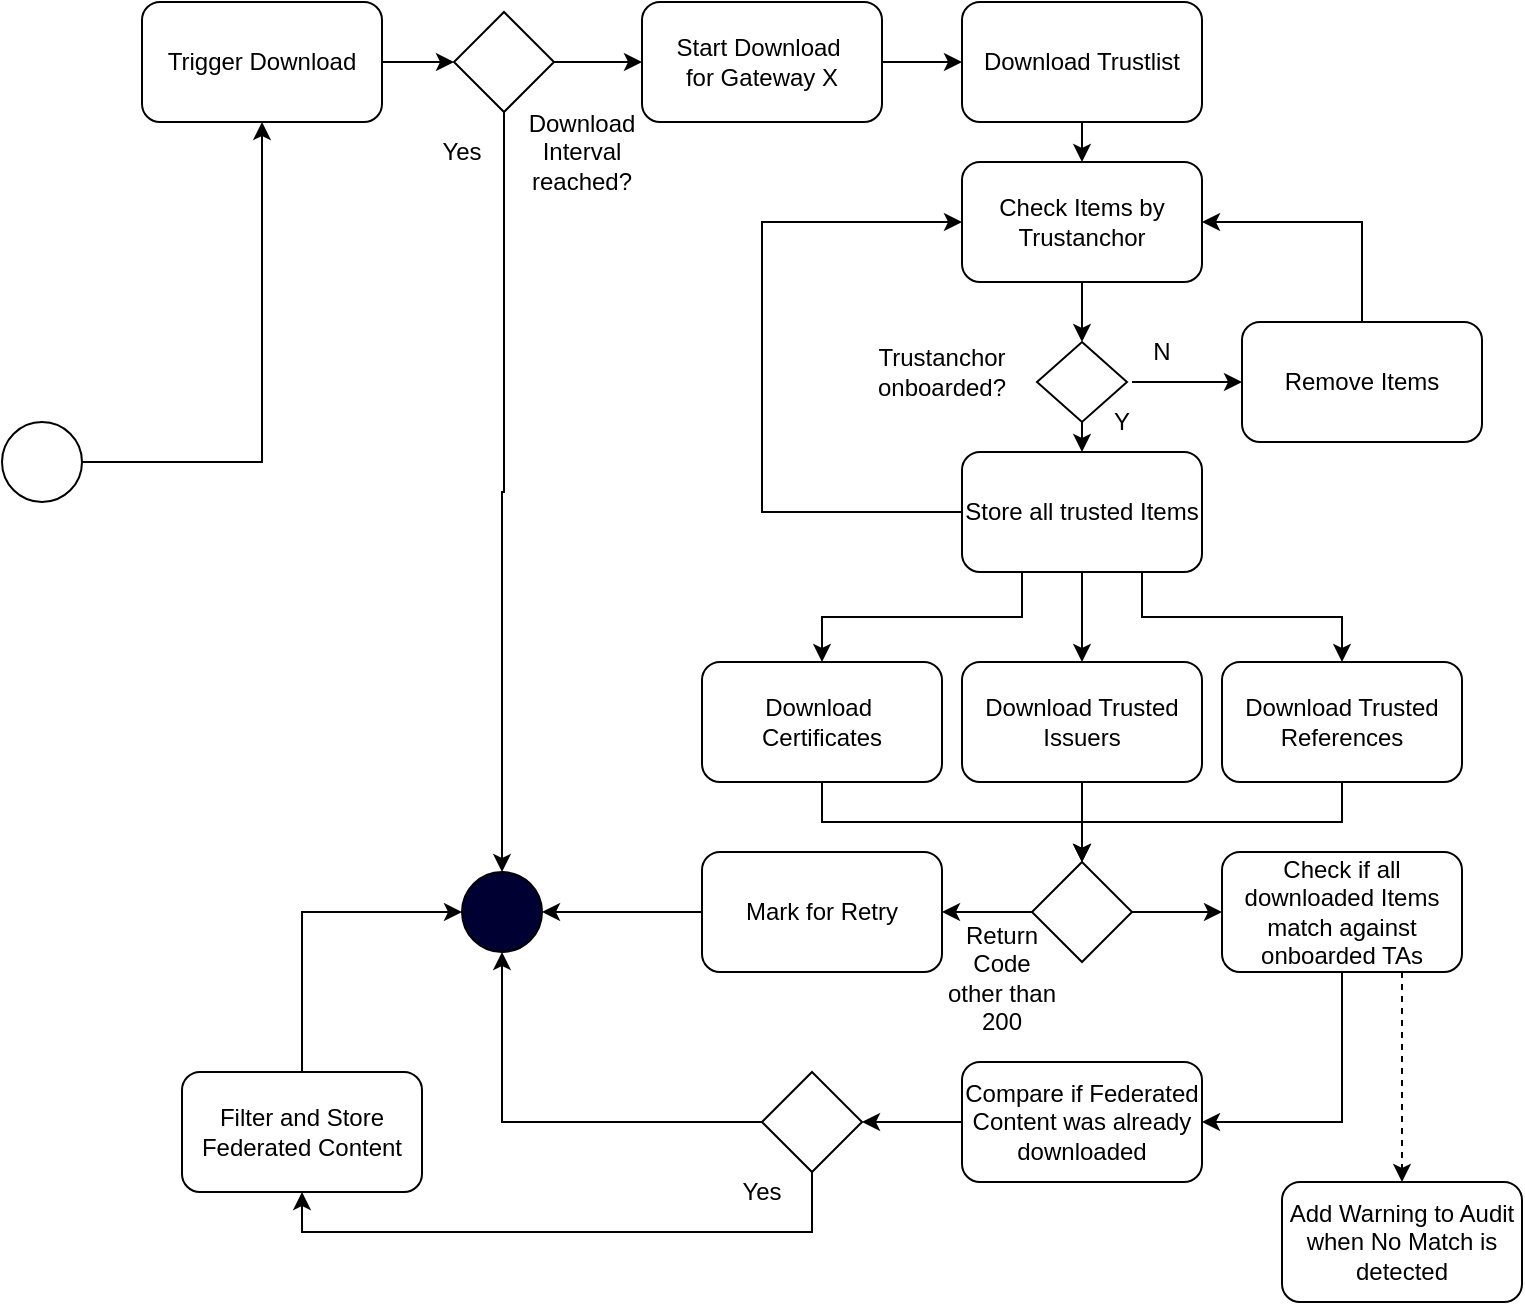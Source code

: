 <mxfile version="16.2.7" type="google"><diagram id="RFlJVrRhrG6qRZOY0fMM" name="Page-1"><mxGraphModel dx="2062" dy="2323" grid="1" gridSize="10" guides="1" tooltips="1" connect="1" arrows="1" fold="1" page="1" pageScale="1" pageWidth="827" pageHeight="1169" math="0" shadow="0"><root><mxCell id="0"/><mxCell id="1" parent="0"/><mxCell id="Le7IP6PsiYlmXmQJx_VC-5" value="" style="edgeStyle=orthogonalEdgeStyle;rounded=0;orthogonalLoop=1;jettySize=auto;html=1;" parent="1" source="Le7IP6PsiYlmXmQJx_VC-1" target="Le7IP6PsiYlmXmQJx_VC-4" edge="1"><mxGeometry relative="1" as="geometry"/></mxCell><mxCell id="Le7IP6PsiYlmXmQJx_VC-1" value="Trigger Download" style="rounded=1;whiteSpace=wrap;html=1;" parent="1" vertex="1"><mxGeometry x="120" y="-80" width="120" height="60" as="geometry"/></mxCell><mxCell id="HWcYOZHT2992aJy9m0st-2" style="edgeStyle=orthogonalEdgeStyle;rounded=0;orthogonalLoop=1;jettySize=auto;html=1;exitX=1;exitY=0.5;exitDx=0;exitDy=0;entryX=0;entryY=0.5;entryDx=0;entryDy=0;" parent="1" source="Le7IP6PsiYlmXmQJx_VC-2" target="HWcYOZHT2992aJy9m0st-1" edge="1"><mxGeometry relative="1" as="geometry"/></mxCell><mxCell id="Le7IP6PsiYlmXmQJx_VC-2" value="Start Download&amp;nbsp;&lt;br&gt;for Gateway X" style="rounded=1;whiteSpace=wrap;html=1;" parent="1" vertex="1"><mxGeometry x="370" y="-80" width="120" height="60" as="geometry"/></mxCell><mxCell id="Le7IP6PsiYlmXmQJx_VC-6" value="" style="edgeStyle=orthogonalEdgeStyle;rounded=0;orthogonalLoop=1;jettySize=auto;html=1;" parent="1" source="Le7IP6PsiYlmXmQJx_VC-3" target="Le7IP6PsiYlmXmQJx_VC-1" edge="1"><mxGeometry relative="1" as="geometry"/></mxCell><mxCell id="Le7IP6PsiYlmXmQJx_VC-3" value="" style="ellipse;whiteSpace=wrap;html=1;aspect=fixed;" parent="1" vertex="1"><mxGeometry x="50" y="130" width="40" height="40" as="geometry"/></mxCell><mxCell id="Le7IP6PsiYlmXmQJx_VC-7" value="" style="edgeStyle=orthogonalEdgeStyle;rounded=0;orthogonalLoop=1;jettySize=auto;html=1;entryX=0;entryY=0.5;entryDx=0;entryDy=0;" parent="1" source="Le7IP6PsiYlmXmQJx_VC-4" target="Le7IP6PsiYlmXmQJx_VC-2" edge="1"><mxGeometry relative="1" as="geometry"/></mxCell><mxCell id="Le7IP6PsiYlmXmQJx_VC-11" style="edgeStyle=orthogonalEdgeStyle;rounded=0;orthogonalLoop=1;jettySize=auto;html=1;exitX=0.5;exitY=1;exitDx=0;exitDy=0;entryX=0.5;entryY=0;entryDx=0;entryDy=0;" parent="1" source="Le7IP6PsiYlmXmQJx_VC-4" target="Le7IP6PsiYlmXmQJx_VC-10" edge="1"><mxGeometry relative="1" as="geometry"/></mxCell><mxCell id="Le7IP6PsiYlmXmQJx_VC-4" value="" style="rhombus;whiteSpace=wrap;html=1;" parent="1" vertex="1"><mxGeometry x="276" y="-75" width="50" height="50" as="geometry"/></mxCell><mxCell id="Le7IP6PsiYlmXmQJx_VC-8" value="Download Interval reached?" style="text;html=1;strokeColor=none;fillColor=none;align=center;verticalAlign=middle;whiteSpace=wrap;rounded=0;" parent="1" vertex="1"><mxGeometry x="310" y="-20" width="60" height="30" as="geometry"/></mxCell><mxCell id="Le7IP6PsiYlmXmQJx_VC-10" value="" style="ellipse;whiteSpace=wrap;html=1;aspect=fixed;fillColor=#000033;" parent="1" vertex="1"><mxGeometry x="280" y="355" width="40" height="40" as="geometry"/></mxCell><mxCell id="Le7IP6PsiYlmXmQJx_VC-20" style="edgeStyle=orthogonalEdgeStyle;rounded=0;orthogonalLoop=1;jettySize=auto;html=1;exitX=0.5;exitY=1;exitDx=0;exitDy=0;entryX=0.5;entryY=0;entryDx=0;entryDy=0;" parent="1" source="Le7IP6PsiYlmXmQJx_VC-12" target="Le7IP6PsiYlmXmQJx_VC-19" edge="1"><mxGeometry relative="1" as="geometry"/></mxCell><mxCell id="Le7IP6PsiYlmXmQJx_VC-12" value="Download&amp;nbsp;&lt;br&gt;Certificates" style="rounded=1;whiteSpace=wrap;html=1;fillColor=#FFFFFF;" parent="1" vertex="1"><mxGeometry x="400" y="250" width="120" height="60" as="geometry"/></mxCell><mxCell id="Le7IP6PsiYlmXmQJx_VC-21" style="edgeStyle=orthogonalEdgeStyle;rounded=0;orthogonalLoop=1;jettySize=auto;html=1;exitX=0.5;exitY=1;exitDx=0;exitDy=0;entryX=0.5;entryY=0;entryDx=0;entryDy=0;" parent="1" source="Le7IP6PsiYlmXmQJx_VC-14" target="Le7IP6PsiYlmXmQJx_VC-19" edge="1"><mxGeometry relative="1" as="geometry"/></mxCell><mxCell id="Le7IP6PsiYlmXmQJx_VC-14" value="Download Trusted Issuers" style="rounded=1;whiteSpace=wrap;html=1;fillColor=#FFFFFF;" parent="1" vertex="1"><mxGeometry x="530" y="250" width="120" height="60" as="geometry"/></mxCell><mxCell id="Le7IP6PsiYlmXmQJx_VC-22" style="edgeStyle=orthogonalEdgeStyle;rounded=0;orthogonalLoop=1;jettySize=auto;html=1;exitX=0.5;exitY=1;exitDx=0;exitDy=0;entryX=0.5;entryY=0;entryDx=0;entryDy=0;" parent="1" source="Le7IP6PsiYlmXmQJx_VC-17" target="Le7IP6PsiYlmXmQJx_VC-19" edge="1"><mxGeometry relative="1" as="geometry"/></mxCell><mxCell id="Le7IP6PsiYlmXmQJx_VC-17" value="Download Trusted References" style="rounded=1;whiteSpace=wrap;html=1;fillColor=#FFFFFF;" parent="1" vertex="1"><mxGeometry x="660" y="250" width="120" height="60" as="geometry"/></mxCell><mxCell id="Le7IP6PsiYlmXmQJx_VC-29" value="" style="edgeStyle=orthogonalEdgeStyle;rounded=0;orthogonalLoop=1;jettySize=auto;html=1;" parent="1" source="Le7IP6PsiYlmXmQJx_VC-18" target="Le7IP6PsiYlmXmQJx_VC-28" edge="1"><mxGeometry relative="1" as="geometry"/></mxCell><mxCell id="Le7IP6PsiYlmXmQJx_VC-18" value="Compare if Federated&lt;br&gt;Content was already&lt;br&gt;downloaded" style="rounded=1;whiteSpace=wrap;html=1;fillColor=#FFFFFF;" parent="1" vertex="1"><mxGeometry x="530" y="450" width="120" height="60" as="geometry"/></mxCell><mxCell id="Le7IP6PsiYlmXmQJx_VC-25" style="edgeStyle=orthogonalEdgeStyle;rounded=0;orthogonalLoop=1;jettySize=auto;html=1;exitX=0;exitY=0.5;exitDx=0;exitDy=0;entryX=1;entryY=0.5;entryDx=0;entryDy=0;" parent="1" source="Le7IP6PsiYlmXmQJx_VC-19" target="Le7IP6PsiYlmXmQJx_VC-24" edge="1"><mxGeometry relative="1" as="geometry"/></mxCell><mxCell id="HWcYOZHT2992aJy9m0st-10" style="edgeStyle=orthogonalEdgeStyle;rounded=0;orthogonalLoop=1;jettySize=auto;html=1;exitX=1;exitY=0.5;exitDx=0;exitDy=0;entryX=0;entryY=0.5;entryDx=0;entryDy=0;" parent="1" source="Le7IP6PsiYlmXmQJx_VC-19" target="HWcYOZHT2992aJy9m0st-9" edge="1"><mxGeometry relative="1" as="geometry"/></mxCell><mxCell id="Le7IP6PsiYlmXmQJx_VC-19" value="" style="rhombus;whiteSpace=wrap;html=1;fillColor=#FFFFFF;" parent="1" vertex="1"><mxGeometry x="565" y="350" width="50" height="50" as="geometry"/></mxCell><mxCell id="Le7IP6PsiYlmXmQJx_VC-23" value="Return Code other than 200" style="text;html=1;strokeColor=none;fillColor=none;align=center;verticalAlign=middle;whiteSpace=wrap;rounded=0;" parent="1" vertex="1"><mxGeometry x="520" y="393" width="60" height="30" as="geometry"/></mxCell><mxCell id="Le7IP6PsiYlmXmQJx_VC-26" style="edgeStyle=orthogonalEdgeStyle;rounded=0;orthogonalLoop=1;jettySize=auto;html=1;exitX=0;exitY=0.5;exitDx=0;exitDy=0;entryX=1;entryY=0.5;entryDx=0;entryDy=0;" parent="1" source="Le7IP6PsiYlmXmQJx_VC-24" target="Le7IP6PsiYlmXmQJx_VC-10" edge="1"><mxGeometry relative="1" as="geometry"/></mxCell><mxCell id="Le7IP6PsiYlmXmQJx_VC-24" value="Mark for Retry" style="rounded=1;whiteSpace=wrap;html=1;fillColor=#FFFFFF;" parent="1" vertex="1"><mxGeometry x="400" y="345" width="120" height="60" as="geometry"/></mxCell><mxCell id="Le7IP6PsiYlmXmQJx_VC-31" style="edgeStyle=orthogonalEdgeStyle;rounded=0;orthogonalLoop=1;jettySize=auto;html=1;exitX=0;exitY=0.5;exitDx=0;exitDy=0;entryX=0.5;entryY=1;entryDx=0;entryDy=0;" parent="1" source="Le7IP6PsiYlmXmQJx_VC-28" target="Le7IP6PsiYlmXmQJx_VC-10" edge="1"><mxGeometry relative="1" as="geometry"/></mxCell><mxCell id="Le7IP6PsiYlmXmQJx_VC-33" style="edgeStyle=orthogonalEdgeStyle;rounded=0;orthogonalLoop=1;jettySize=auto;html=1;exitX=0.5;exitY=1;exitDx=0;exitDy=0;entryX=0.5;entryY=1;entryDx=0;entryDy=0;" parent="1" source="Le7IP6PsiYlmXmQJx_VC-28" target="Le7IP6PsiYlmXmQJx_VC-32" edge="1"><mxGeometry relative="1" as="geometry"/></mxCell><mxCell id="Le7IP6PsiYlmXmQJx_VC-28" value="" style="rhombus;whiteSpace=wrap;html=1;fillColor=#FFFFFF;" parent="1" vertex="1"><mxGeometry x="430" y="455" width="50" height="50" as="geometry"/></mxCell><mxCell id="Le7IP6PsiYlmXmQJx_VC-30" value="Yes" style="text;html=1;strokeColor=none;fillColor=none;align=center;verticalAlign=middle;whiteSpace=wrap;rounded=0;" parent="1" vertex="1"><mxGeometry x="400" y="500" width="60" height="30" as="geometry"/></mxCell><mxCell id="Le7IP6PsiYlmXmQJx_VC-34" style="edgeStyle=orthogonalEdgeStyle;rounded=0;orthogonalLoop=1;jettySize=auto;html=1;exitX=0.5;exitY=0;exitDx=0;exitDy=0;entryX=0;entryY=0.5;entryDx=0;entryDy=0;" parent="1" source="Le7IP6PsiYlmXmQJx_VC-32" target="Le7IP6PsiYlmXmQJx_VC-10" edge="1"><mxGeometry relative="1" as="geometry"/></mxCell><mxCell id="Le7IP6PsiYlmXmQJx_VC-32" value="Filter and Store Federated Content" style="rounded=1;whiteSpace=wrap;html=1;fillColor=#FFFFFF;" parent="1" vertex="1"><mxGeometry x="140" y="455" width="120" height="60" as="geometry"/></mxCell><mxCell id="Le7IP6PsiYlmXmQJx_VC-35" value="Yes" style="text;html=1;strokeColor=none;fillColor=none;align=center;verticalAlign=middle;whiteSpace=wrap;rounded=0;" parent="1" vertex="1"><mxGeometry x="250" y="-20" width="60" height="30" as="geometry"/></mxCell><mxCell id="MHgtMAuI1K6d9i0U-WGP-10" style="edgeStyle=orthogonalEdgeStyle;rounded=0;orthogonalLoop=1;jettySize=auto;html=1;exitX=0.5;exitY=1;exitDx=0;exitDy=0;entryX=0.5;entryY=0;entryDx=0;entryDy=0;" parent="1" source="HWcYOZHT2992aJy9m0st-1" target="MHgtMAuI1K6d9i0U-WGP-9" edge="1"><mxGeometry relative="1" as="geometry"/></mxCell><mxCell id="HWcYOZHT2992aJy9m0st-1" value="Download Trustlist" style="rounded=1;whiteSpace=wrap;html=1;" parent="1" vertex="1"><mxGeometry x="530" y="-80" width="120" height="60" as="geometry"/></mxCell><mxCell id="HWcYOZHT2992aJy9m0st-6" style="edgeStyle=orthogonalEdgeStyle;rounded=0;orthogonalLoop=1;jettySize=auto;html=1;exitX=0.25;exitY=1;exitDx=0;exitDy=0;" parent="1" source="HWcYOZHT2992aJy9m0st-3" target="Le7IP6PsiYlmXmQJx_VC-12" edge="1"><mxGeometry relative="1" as="geometry"/></mxCell><mxCell id="HWcYOZHT2992aJy9m0st-7" style="edgeStyle=orthogonalEdgeStyle;rounded=0;orthogonalLoop=1;jettySize=auto;html=1;exitX=0.5;exitY=1;exitDx=0;exitDy=0;entryX=0.5;entryY=0;entryDx=0;entryDy=0;" parent="1" source="HWcYOZHT2992aJy9m0st-3" target="Le7IP6PsiYlmXmQJx_VC-14" edge="1"><mxGeometry relative="1" as="geometry"/></mxCell><mxCell id="HWcYOZHT2992aJy9m0st-8" style="edgeStyle=orthogonalEdgeStyle;rounded=0;orthogonalLoop=1;jettySize=auto;html=1;exitX=0.75;exitY=1;exitDx=0;exitDy=0;" parent="1" source="HWcYOZHT2992aJy9m0st-3" target="Le7IP6PsiYlmXmQJx_VC-17" edge="1"><mxGeometry relative="1" as="geometry"/></mxCell><mxCell id="MHgtMAuI1K6d9i0U-WGP-17" style="edgeStyle=orthogonalEdgeStyle;rounded=0;orthogonalLoop=1;jettySize=auto;html=1;exitX=0;exitY=0.5;exitDx=0;exitDy=0;entryX=0;entryY=0.5;entryDx=0;entryDy=0;" parent="1" source="HWcYOZHT2992aJy9m0st-3" target="MHgtMAuI1K6d9i0U-WGP-9" edge="1"><mxGeometry relative="1" as="geometry"><Array as="points"><mxPoint x="430" y="175"/><mxPoint x="430" y="30"/></Array></mxGeometry></mxCell><mxCell id="HWcYOZHT2992aJy9m0st-3" value="Store all trusted Items" style="rounded=1;whiteSpace=wrap;html=1;" parent="1" vertex="1"><mxGeometry x="530" y="145" width="120" height="60" as="geometry"/></mxCell><mxCell id="HWcYOZHT2992aJy9m0st-11" style="edgeStyle=orthogonalEdgeStyle;rounded=0;orthogonalLoop=1;jettySize=auto;html=1;exitX=0.5;exitY=1;exitDx=0;exitDy=0;entryX=1;entryY=0.5;entryDx=0;entryDy=0;" parent="1" source="HWcYOZHT2992aJy9m0st-9" target="Le7IP6PsiYlmXmQJx_VC-18" edge="1"><mxGeometry relative="1" as="geometry"/></mxCell><mxCell id="MHgtMAuI1K6d9i0U-WGP-19" style="edgeStyle=orthogonalEdgeStyle;rounded=0;orthogonalLoop=1;jettySize=auto;html=1;exitX=0.75;exitY=1;exitDx=0;exitDy=0;dashed=1;" parent="1" source="HWcYOZHT2992aJy9m0st-9" target="MHgtMAuI1K6d9i0U-WGP-18" edge="1"><mxGeometry relative="1" as="geometry"/></mxCell><mxCell id="HWcYOZHT2992aJy9m0st-9" value="Check if all downloaded Items match against onboarded TAs" style="rounded=1;whiteSpace=wrap;html=1;" parent="1" vertex="1"><mxGeometry x="660" y="345" width="120" height="60" as="geometry"/></mxCell><mxCell id="MHgtMAuI1K6d9i0U-WGP-4" style="edgeStyle=orthogonalEdgeStyle;rounded=0;orthogonalLoop=1;jettySize=auto;html=1;exitX=0.5;exitY=1;exitDx=0;exitDy=0;entryX=0.5;entryY=0;entryDx=0;entryDy=0;" parent="1" source="MHgtMAuI1K6d9i0U-WGP-1" target="HWcYOZHT2992aJy9m0st-3" edge="1"><mxGeometry relative="1" as="geometry"/></mxCell><mxCell id="MHgtMAuI1K6d9i0U-WGP-1" value="" style="rhombus;whiteSpace=wrap;html=1;" parent="1" vertex="1"><mxGeometry x="567.5" y="90" width="45" height="40" as="geometry"/></mxCell><mxCell id="MHgtMAuI1K6d9i0U-WGP-14" style="edgeStyle=orthogonalEdgeStyle;rounded=0;orthogonalLoop=1;jettySize=auto;html=1;exitX=0.25;exitY=1;exitDx=0;exitDy=0;entryX=0;entryY=0.5;entryDx=0;entryDy=0;" parent="1" source="MHgtMAuI1K6d9i0U-WGP-6" target="MHgtMAuI1K6d9i0U-WGP-13" edge="1"><mxGeometry relative="1" as="geometry"><Array as="points"><mxPoint x="650" y="110"/><mxPoint x="650" y="110"/></Array></mxGeometry></mxCell><mxCell id="MHgtMAuI1K6d9i0U-WGP-6" value="N" style="text;html=1;strokeColor=none;fillColor=none;align=center;verticalAlign=middle;whiteSpace=wrap;rounded=0;" parent="1" vertex="1"><mxGeometry x="600" y="80" width="60" height="30" as="geometry"/></mxCell><mxCell id="MHgtMAuI1K6d9i0U-WGP-8" value="Trustanchor&lt;br&gt;onboarded?" style="text;html=1;strokeColor=none;fillColor=none;align=center;verticalAlign=middle;whiteSpace=wrap;rounded=0;" parent="1" vertex="1"><mxGeometry x="490" y="90" width="60" height="30" as="geometry"/></mxCell><mxCell id="MHgtMAuI1K6d9i0U-WGP-11" style="edgeStyle=orthogonalEdgeStyle;rounded=0;orthogonalLoop=1;jettySize=auto;html=1;exitX=0.5;exitY=1;exitDx=0;exitDy=0;entryX=0.5;entryY=0;entryDx=0;entryDy=0;" parent="1" source="MHgtMAuI1K6d9i0U-WGP-9" target="MHgtMAuI1K6d9i0U-WGP-1" edge="1"><mxGeometry relative="1" as="geometry"/></mxCell><mxCell id="MHgtMAuI1K6d9i0U-WGP-9" value="Check Items by Trustanchor" style="rounded=1;whiteSpace=wrap;html=1;" parent="1" vertex="1"><mxGeometry x="530" width="120" height="60" as="geometry"/></mxCell><mxCell id="MHgtMAuI1K6d9i0U-WGP-12" style="edgeStyle=orthogonalEdgeStyle;rounded=0;orthogonalLoop=1;jettySize=auto;html=1;exitX=0.5;exitY=1;exitDx=0;exitDy=0;" parent="1" source="MHgtMAuI1K6d9i0U-WGP-6" target="MHgtMAuI1K6d9i0U-WGP-6" edge="1"><mxGeometry relative="1" as="geometry"/></mxCell><mxCell id="MHgtMAuI1K6d9i0U-WGP-15" style="edgeStyle=orthogonalEdgeStyle;rounded=0;orthogonalLoop=1;jettySize=auto;html=1;exitX=0.5;exitY=0;exitDx=0;exitDy=0;entryX=1;entryY=0.5;entryDx=0;entryDy=0;" parent="1" source="MHgtMAuI1K6d9i0U-WGP-13" target="MHgtMAuI1K6d9i0U-WGP-9" edge="1"><mxGeometry relative="1" as="geometry"/></mxCell><mxCell id="MHgtMAuI1K6d9i0U-WGP-13" value="Remove Items" style="rounded=1;whiteSpace=wrap;html=1;" parent="1" vertex="1"><mxGeometry x="670" y="80" width="120" height="60" as="geometry"/></mxCell><mxCell id="MHgtMAuI1K6d9i0U-WGP-16" value="Y" style="text;html=1;strokeColor=none;fillColor=none;align=center;verticalAlign=middle;whiteSpace=wrap;rounded=0;" parent="1" vertex="1"><mxGeometry x="580" y="115" width="60" height="30" as="geometry"/></mxCell><mxCell id="MHgtMAuI1K6d9i0U-WGP-18" value="Add Warning to Audit&lt;br&gt;when No Match is detected" style="rounded=1;whiteSpace=wrap;html=1;" parent="1" vertex="1"><mxGeometry x="690" y="510" width="120" height="60" as="geometry"/></mxCell></root></mxGraphModel></diagram></mxfile>